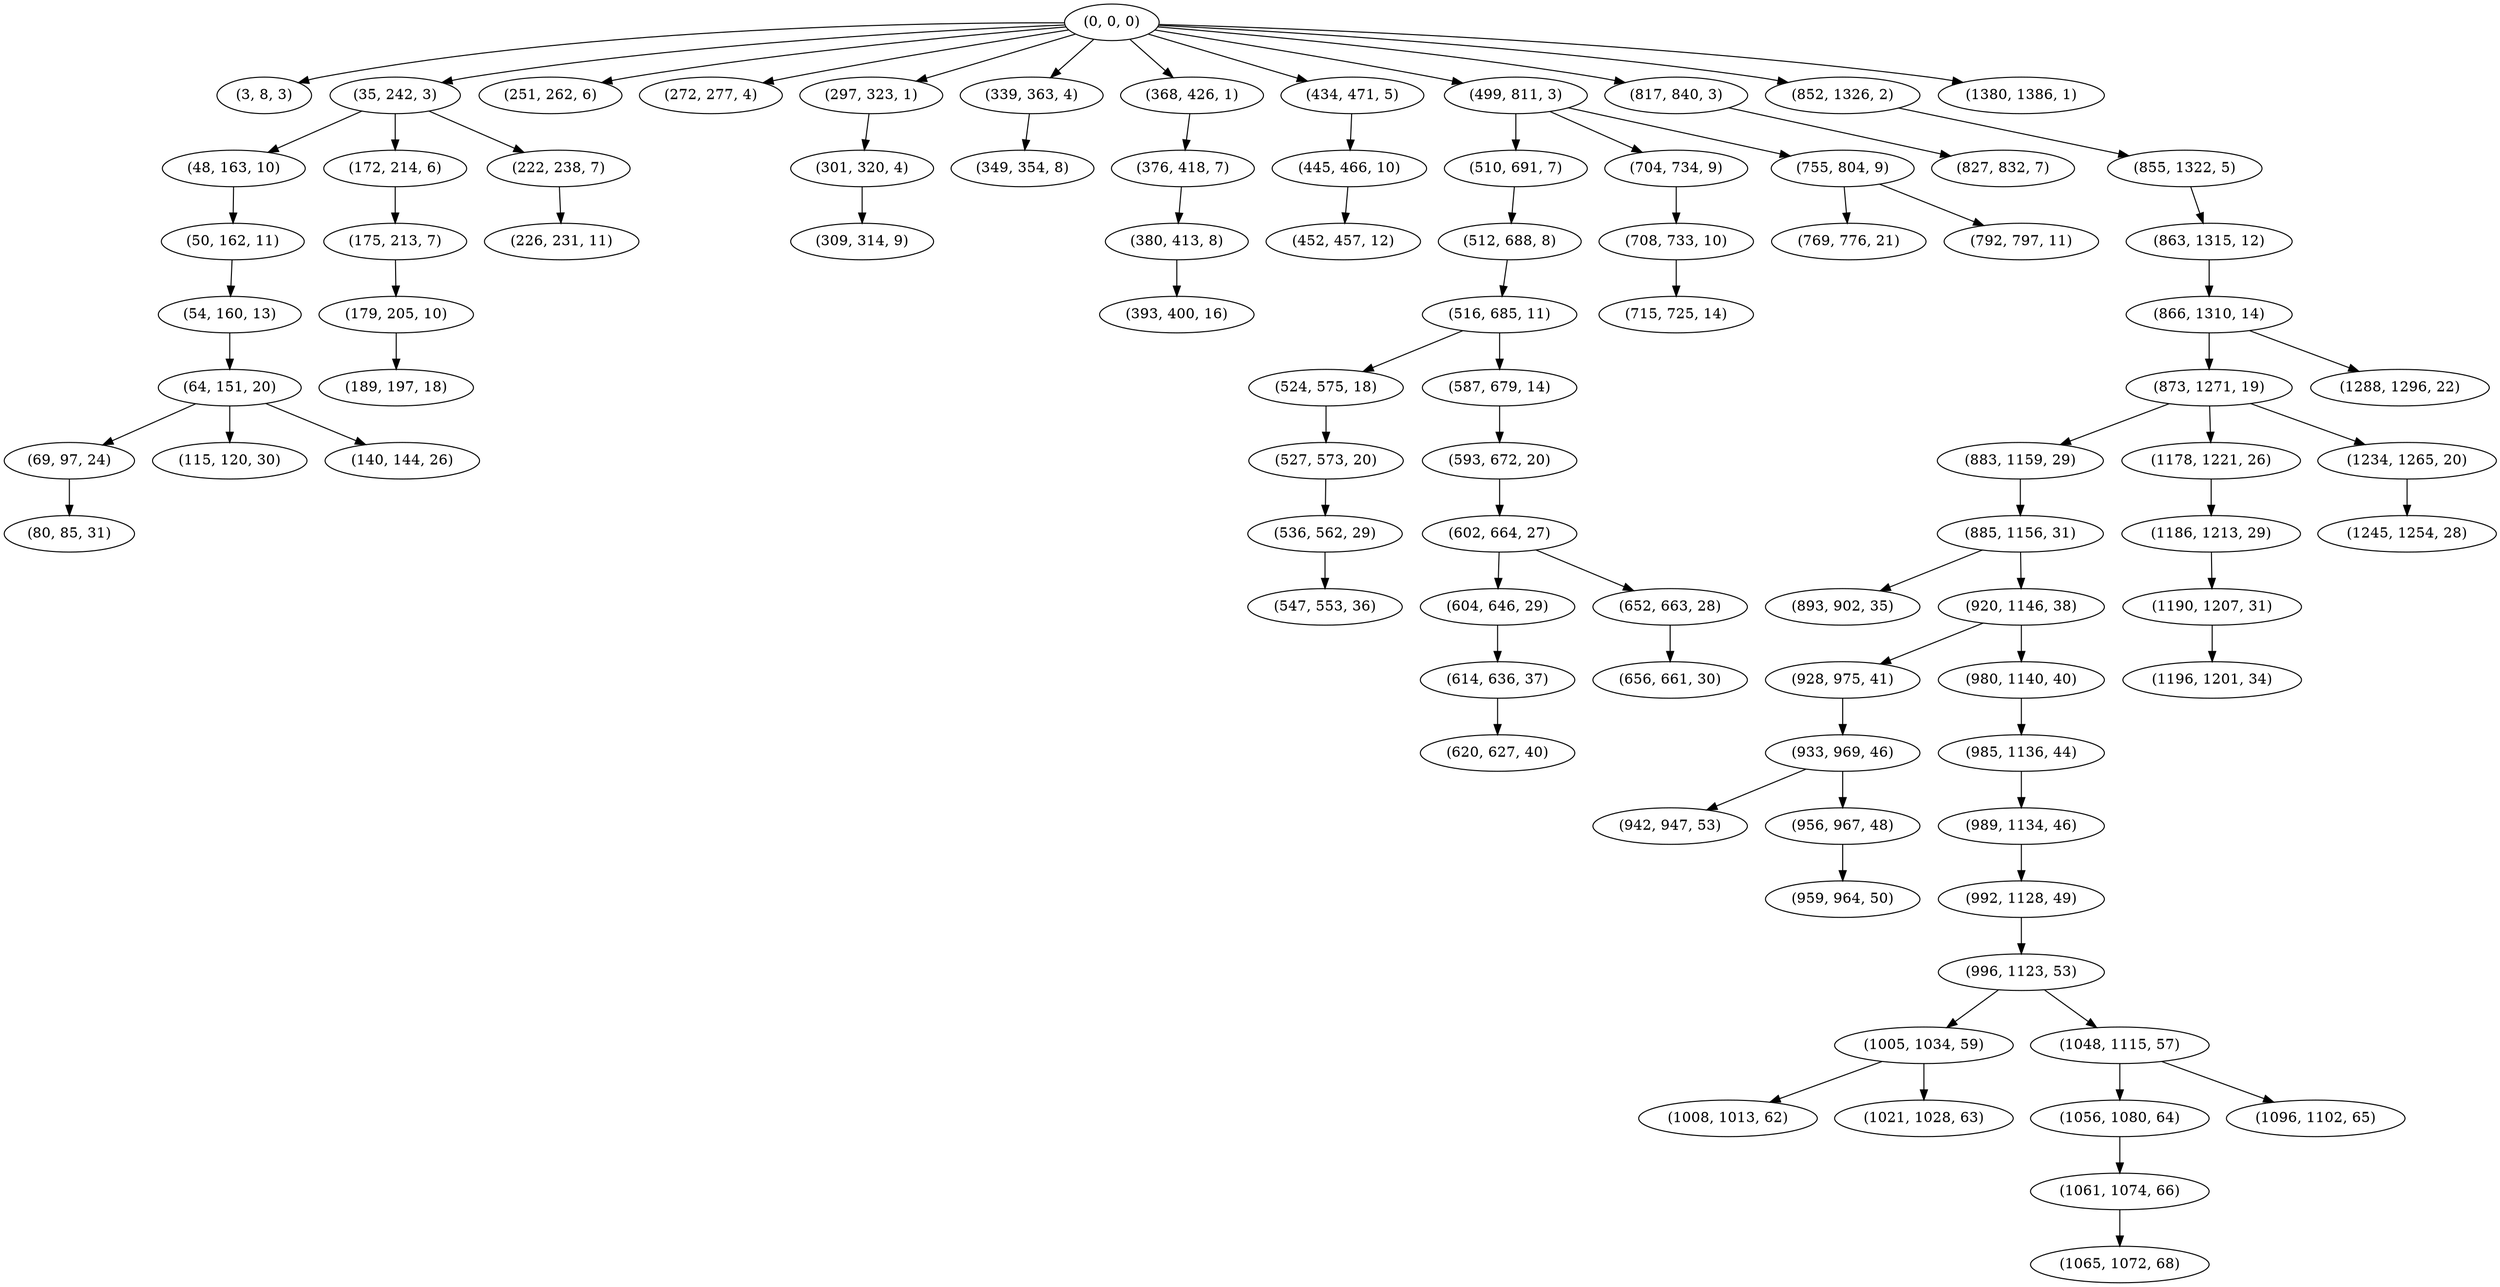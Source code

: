 digraph tree {
    "(0, 0, 0)";
    "(3, 8, 3)";
    "(35, 242, 3)";
    "(48, 163, 10)";
    "(50, 162, 11)";
    "(54, 160, 13)";
    "(64, 151, 20)";
    "(69, 97, 24)";
    "(80, 85, 31)";
    "(115, 120, 30)";
    "(140, 144, 26)";
    "(172, 214, 6)";
    "(175, 213, 7)";
    "(179, 205, 10)";
    "(189, 197, 18)";
    "(222, 238, 7)";
    "(226, 231, 11)";
    "(251, 262, 6)";
    "(272, 277, 4)";
    "(297, 323, 1)";
    "(301, 320, 4)";
    "(309, 314, 9)";
    "(339, 363, 4)";
    "(349, 354, 8)";
    "(368, 426, 1)";
    "(376, 418, 7)";
    "(380, 413, 8)";
    "(393, 400, 16)";
    "(434, 471, 5)";
    "(445, 466, 10)";
    "(452, 457, 12)";
    "(499, 811, 3)";
    "(510, 691, 7)";
    "(512, 688, 8)";
    "(516, 685, 11)";
    "(524, 575, 18)";
    "(527, 573, 20)";
    "(536, 562, 29)";
    "(547, 553, 36)";
    "(587, 679, 14)";
    "(593, 672, 20)";
    "(602, 664, 27)";
    "(604, 646, 29)";
    "(614, 636, 37)";
    "(620, 627, 40)";
    "(652, 663, 28)";
    "(656, 661, 30)";
    "(704, 734, 9)";
    "(708, 733, 10)";
    "(715, 725, 14)";
    "(755, 804, 9)";
    "(769, 776, 21)";
    "(792, 797, 11)";
    "(817, 840, 3)";
    "(827, 832, 7)";
    "(852, 1326, 2)";
    "(855, 1322, 5)";
    "(863, 1315, 12)";
    "(866, 1310, 14)";
    "(873, 1271, 19)";
    "(883, 1159, 29)";
    "(885, 1156, 31)";
    "(893, 902, 35)";
    "(920, 1146, 38)";
    "(928, 975, 41)";
    "(933, 969, 46)";
    "(942, 947, 53)";
    "(956, 967, 48)";
    "(959, 964, 50)";
    "(980, 1140, 40)";
    "(985, 1136, 44)";
    "(989, 1134, 46)";
    "(992, 1128, 49)";
    "(996, 1123, 53)";
    "(1005, 1034, 59)";
    "(1008, 1013, 62)";
    "(1021, 1028, 63)";
    "(1048, 1115, 57)";
    "(1056, 1080, 64)";
    "(1061, 1074, 66)";
    "(1065, 1072, 68)";
    "(1096, 1102, 65)";
    "(1178, 1221, 26)";
    "(1186, 1213, 29)";
    "(1190, 1207, 31)";
    "(1196, 1201, 34)";
    "(1234, 1265, 20)";
    "(1245, 1254, 28)";
    "(1288, 1296, 22)";
    "(1380, 1386, 1)";
    "(0, 0, 0)" -> "(3, 8, 3)";
    "(0, 0, 0)" -> "(35, 242, 3)";
    "(0, 0, 0)" -> "(251, 262, 6)";
    "(0, 0, 0)" -> "(272, 277, 4)";
    "(0, 0, 0)" -> "(297, 323, 1)";
    "(0, 0, 0)" -> "(339, 363, 4)";
    "(0, 0, 0)" -> "(368, 426, 1)";
    "(0, 0, 0)" -> "(434, 471, 5)";
    "(0, 0, 0)" -> "(499, 811, 3)";
    "(0, 0, 0)" -> "(817, 840, 3)";
    "(0, 0, 0)" -> "(852, 1326, 2)";
    "(0, 0, 0)" -> "(1380, 1386, 1)";
    "(35, 242, 3)" -> "(48, 163, 10)";
    "(35, 242, 3)" -> "(172, 214, 6)";
    "(35, 242, 3)" -> "(222, 238, 7)";
    "(48, 163, 10)" -> "(50, 162, 11)";
    "(50, 162, 11)" -> "(54, 160, 13)";
    "(54, 160, 13)" -> "(64, 151, 20)";
    "(64, 151, 20)" -> "(69, 97, 24)";
    "(64, 151, 20)" -> "(115, 120, 30)";
    "(64, 151, 20)" -> "(140, 144, 26)";
    "(69, 97, 24)" -> "(80, 85, 31)";
    "(172, 214, 6)" -> "(175, 213, 7)";
    "(175, 213, 7)" -> "(179, 205, 10)";
    "(179, 205, 10)" -> "(189, 197, 18)";
    "(222, 238, 7)" -> "(226, 231, 11)";
    "(297, 323, 1)" -> "(301, 320, 4)";
    "(301, 320, 4)" -> "(309, 314, 9)";
    "(339, 363, 4)" -> "(349, 354, 8)";
    "(368, 426, 1)" -> "(376, 418, 7)";
    "(376, 418, 7)" -> "(380, 413, 8)";
    "(380, 413, 8)" -> "(393, 400, 16)";
    "(434, 471, 5)" -> "(445, 466, 10)";
    "(445, 466, 10)" -> "(452, 457, 12)";
    "(499, 811, 3)" -> "(510, 691, 7)";
    "(499, 811, 3)" -> "(704, 734, 9)";
    "(499, 811, 3)" -> "(755, 804, 9)";
    "(510, 691, 7)" -> "(512, 688, 8)";
    "(512, 688, 8)" -> "(516, 685, 11)";
    "(516, 685, 11)" -> "(524, 575, 18)";
    "(516, 685, 11)" -> "(587, 679, 14)";
    "(524, 575, 18)" -> "(527, 573, 20)";
    "(527, 573, 20)" -> "(536, 562, 29)";
    "(536, 562, 29)" -> "(547, 553, 36)";
    "(587, 679, 14)" -> "(593, 672, 20)";
    "(593, 672, 20)" -> "(602, 664, 27)";
    "(602, 664, 27)" -> "(604, 646, 29)";
    "(602, 664, 27)" -> "(652, 663, 28)";
    "(604, 646, 29)" -> "(614, 636, 37)";
    "(614, 636, 37)" -> "(620, 627, 40)";
    "(652, 663, 28)" -> "(656, 661, 30)";
    "(704, 734, 9)" -> "(708, 733, 10)";
    "(708, 733, 10)" -> "(715, 725, 14)";
    "(755, 804, 9)" -> "(769, 776, 21)";
    "(755, 804, 9)" -> "(792, 797, 11)";
    "(817, 840, 3)" -> "(827, 832, 7)";
    "(852, 1326, 2)" -> "(855, 1322, 5)";
    "(855, 1322, 5)" -> "(863, 1315, 12)";
    "(863, 1315, 12)" -> "(866, 1310, 14)";
    "(866, 1310, 14)" -> "(873, 1271, 19)";
    "(866, 1310, 14)" -> "(1288, 1296, 22)";
    "(873, 1271, 19)" -> "(883, 1159, 29)";
    "(873, 1271, 19)" -> "(1178, 1221, 26)";
    "(873, 1271, 19)" -> "(1234, 1265, 20)";
    "(883, 1159, 29)" -> "(885, 1156, 31)";
    "(885, 1156, 31)" -> "(893, 902, 35)";
    "(885, 1156, 31)" -> "(920, 1146, 38)";
    "(920, 1146, 38)" -> "(928, 975, 41)";
    "(920, 1146, 38)" -> "(980, 1140, 40)";
    "(928, 975, 41)" -> "(933, 969, 46)";
    "(933, 969, 46)" -> "(942, 947, 53)";
    "(933, 969, 46)" -> "(956, 967, 48)";
    "(956, 967, 48)" -> "(959, 964, 50)";
    "(980, 1140, 40)" -> "(985, 1136, 44)";
    "(985, 1136, 44)" -> "(989, 1134, 46)";
    "(989, 1134, 46)" -> "(992, 1128, 49)";
    "(992, 1128, 49)" -> "(996, 1123, 53)";
    "(996, 1123, 53)" -> "(1005, 1034, 59)";
    "(996, 1123, 53)" -> "(1048, 1115, 57)";
    "(1005, 1034, 59)" -> "(1008, 1013, 62)";
    "(1005, 1034, 59)" -> "(1021, 1028, 63)";
    "(1048, 1115, 57)" -> "(1056, 1080, 64)";
    "(1048, 1115, 57)" -> "(1096, 1102, 65)";
    "(1056, 1080, 64)" -> "(1061, 1074, 66)";
    "(1061, 1074, 66)" -> "(1065, 1072, 68)";
    "(1178, 1221, 26)" -> "(1186, 1213, 29)";
    "(1186, 1213, 29)" -> "(1190, 1207, 31)";
    "(1190, 1207, 31)" -> "(1196, 1201, 34)";
    "(1234, 1265, 20)" -> "(1245, 1254, 28)";
}

